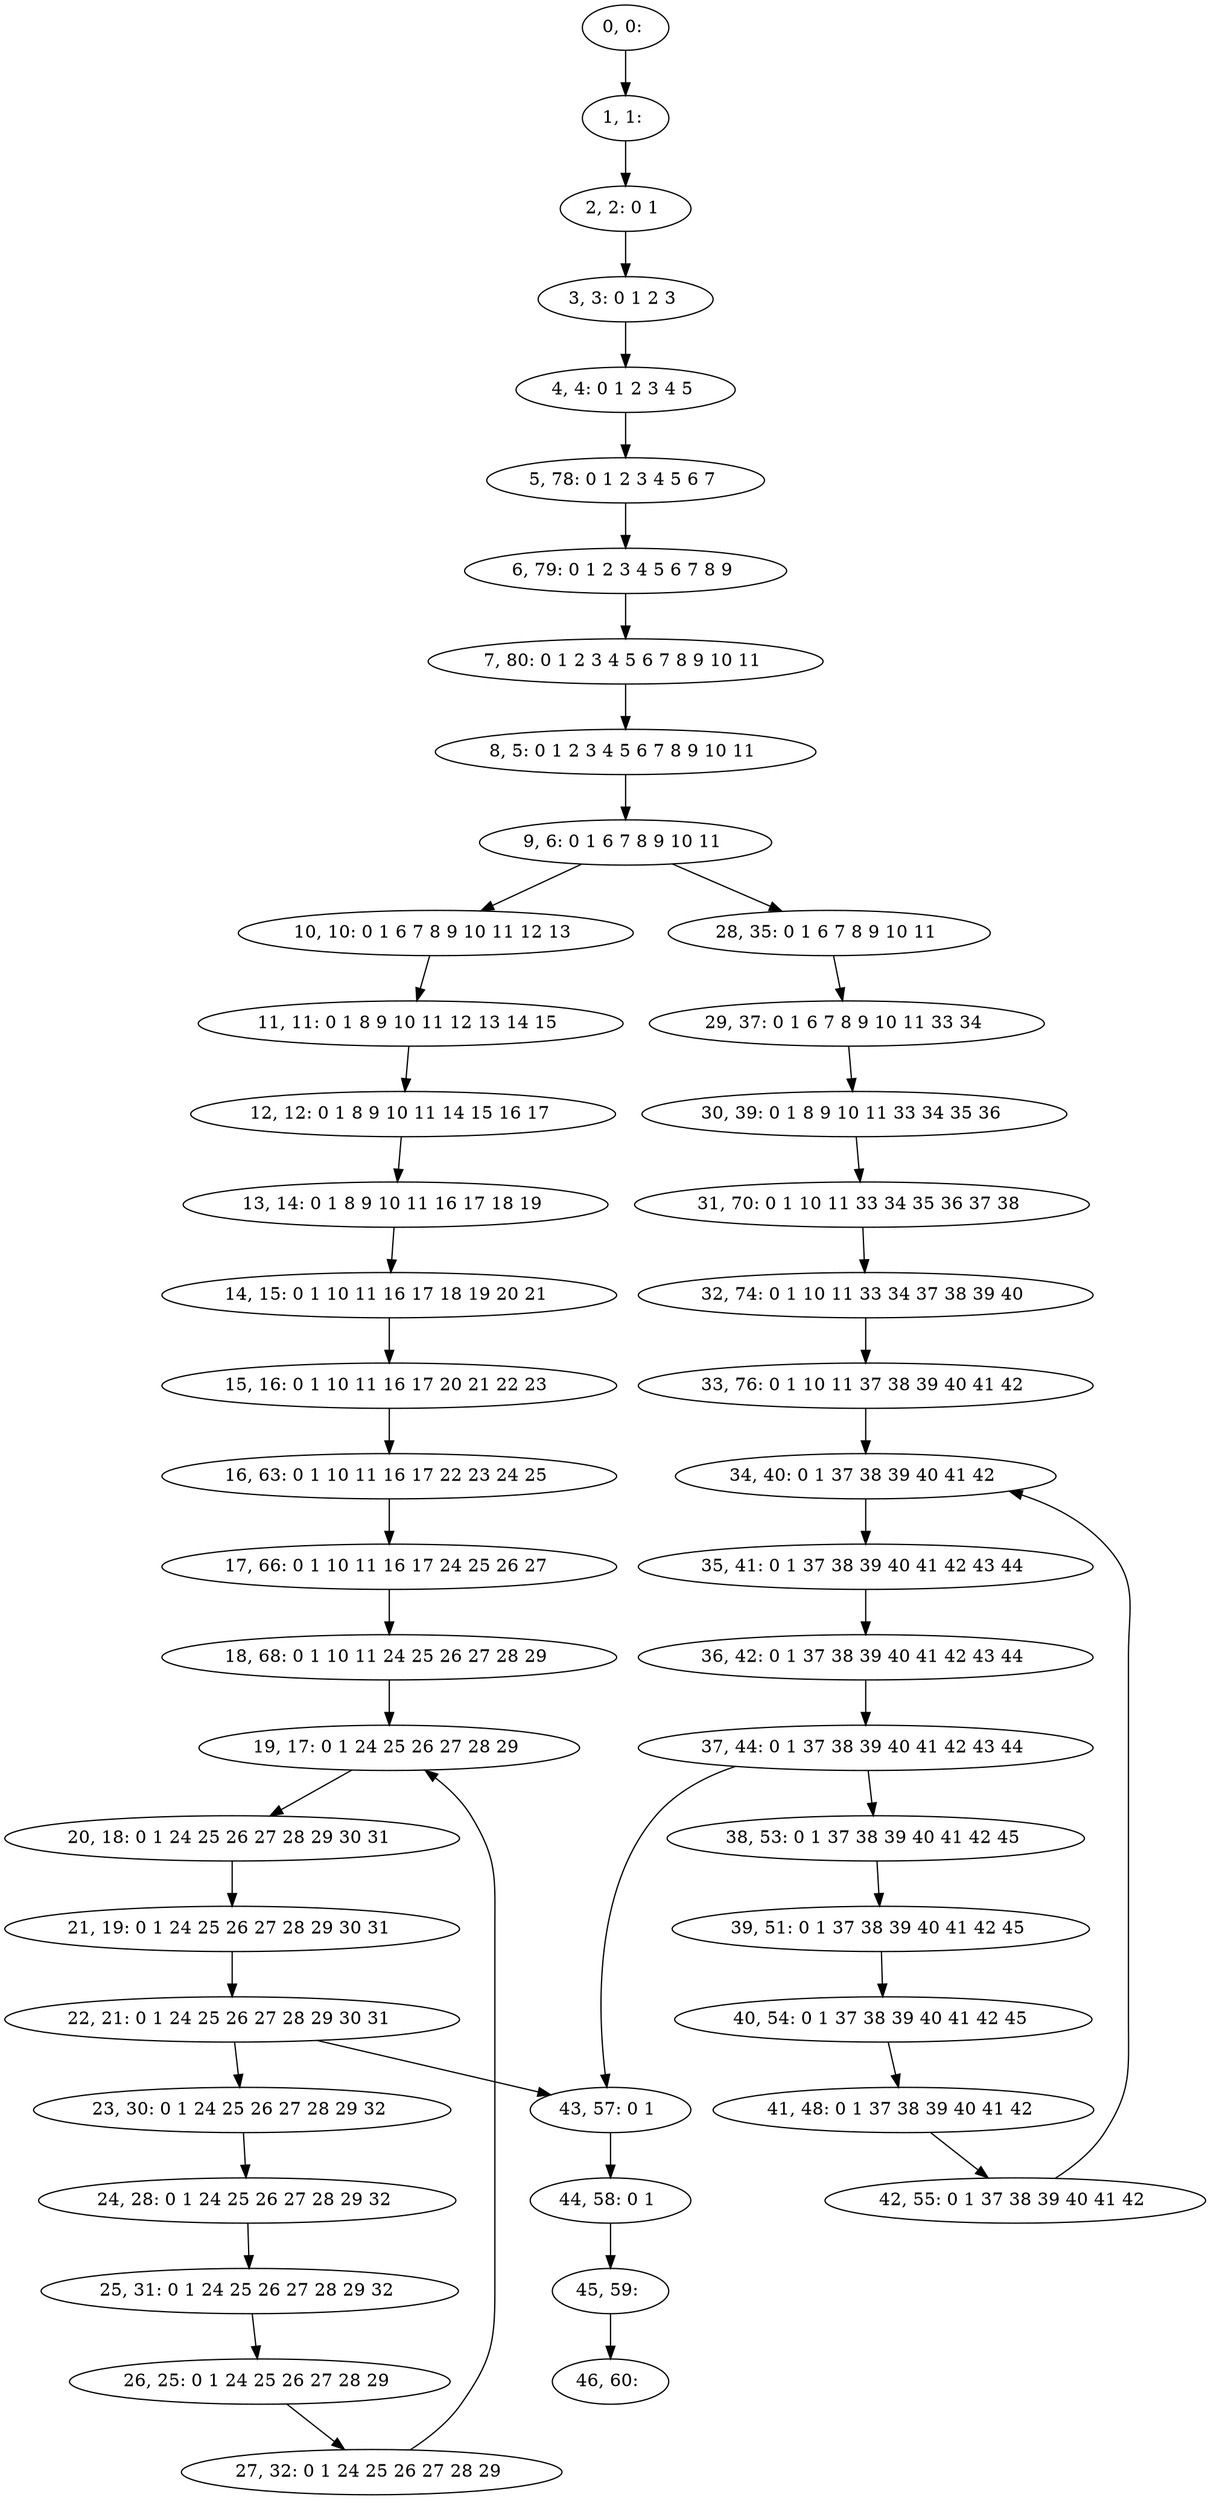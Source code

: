 digraph G {
0[label="0, 0: "];
1[label="1, 1: "];
2[label="2, 2: 0 1 "];
3[label="3, 3: 0 1 2 3 "];
4[label="4, 4: 0 1 2 3 4 5 "];
5[label="5, 78: 0 1 2 3 4 5 6 7 "];
6[label="6, 79: 0 1 2 3 4 5 6 7 8 9 "];
7[label="7, 80: 0 1 2 3 4 5 6 7 8 9 10 11 "];
8[label="8, 5: 0 1 2 3 4 5 6 7 8 9 10 11 "];
9[label="9, 6: 0 1 6 7 8 9 10 11 "];
10[label="10, 10: 0 1 6 7 8 9 10 11 12 13 "];
11[label="11, 11: 0 1 8 9 10 11 12 13 14 15 "];
12[label="12, 12: 0 1 8 9 10 11 14 15 16 17 "];
13[label="13, 14: 0 1 8 9 10 11 16 17 18 19 "];
14[label="14, 15: 0 1 10 11 16 17 18 19 20 21 "];
15[label="15, 16: 0 1 10 11 16 17 20 21 22 23 "];
16[label="16, 63: 0 1 10 11 16 17 22 23 24 25 "];
17[label="17, 66: 0 1 10 11 16 17 24 25 26 27 "];
18[label="18, 68: 0 1 10 11 24 25 26 27 28 29 "];
19[label="19, 17: 0 1 24 25 26 27 28 29 "];
20[label="20, 18: 0 1 24 25 26 27 28 29 30 31 "];
21[label="21, 19: 0 1 24 25 26 27 28 29 30 31 "];
22[label="22, 21: 0 1 24 25 26 27 28 29 30 31 "];
23[label="23, 30: 0 1 24 25 26 27 28 29 32 "];
24[label="24, 28: 0 1 24 25 26 27 28 29 32 "];
25[label="25, 31: 0 1 24 25 26 27 28 29 32 "];
26[label="26, 25: 0 1 24 25 26 27 28 29 "];
27[label="27, 32: 0 1 24 25 26 27 28 29 "];
28[label="28, 35: 0 1 6 7 8 9 10 11 "];
29[label="29, 37: 0 1 6 7 8 9 10 11 33 34 "];
30[label="30, 39: 0 1 8 9 10 11 33 34 35 36 "];
31[label="31, 70: 0 1 10 11 33 34 35 36 37 38 "];
32[label="32, 74: 0 1 10 11 33 34 37 38 39 40 "];
33[label="33, 76: 0 1 10 11 37 38 39 40 41 42 "];
34[label="34, 40: 0 1 37 38 39 40 41 42 "];
35[label="35, 41: 0 1 37 38 39 40 41 42 43 44 "];
36[label="36, 42: 0 1 37 38 39 40 41 42 43 44 "];
37[label="37, 44: 0 1 37 38 39 40 41 42 43 44 "];
38[label="38, 53: 0 1 37 38 39 40 41 42 45 "];
39[label="39, 51: 0 1 37 38 39 40 41 42 45 "];
40[label="40, 54: 0 1 37 38 39 40 41 42 45 "];
41[label="41, 48: 0 1 37 38 39 40 41 42 "];
42[label="42, 55: 0 1 37 38 39 40 41 42 "];
43[label="43, 57: 0 1 "];
44[label="44, 58: 0 1 "];
45[label="45, 59: "];
46[label="46, 60: "];
0->1 ;
1->2 ;
2->3 ;
3->4 ;
4->5 ;
5->6 ;
6->7 ;
7->8 ;
8->9 ;
9->10 ;
9->28 ;
10->11 ;
11->12 ;
12->13 ;
13->14 ;
14->15 ;
15->16 ;
16->17 ;
17->18 ;
18->19 ;
19->20 ;
20->21 ;
21->22 ;
22->23 ;
22->43 ;
23->24 ;
24->25 ;
25->26 ;
26->27 ;
27->19 ;
28->29 ;
29->30 ;
30->31 ;
31->32 ;
32->33 ;
33->34 ;
34->35 ;
35->36 ;
36->37 ;
37->38 ;
37->43 ;
38->39 ;
39->40 ;
40->41 ;
41->42 ;
42->34 ;
43->44 ;
44->45 ;
45->46 ;
}
